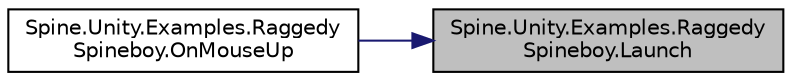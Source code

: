 digraph "Spine.Unity.Examples.RaggedySpineboy.Launch"
{
 // LATEX_PDF_SIZE
  edge [fontname="Helvetica",fontsize="10",labelfontname="Helvetica",labelfontsize="10"];
  node [fontname="Helvetica",fontsize="10",shape=record];
  rankdir="RL";
  Node1 [label="Spine.Unity.Examples.Raggedy\lSpineboy.Launch",height=0.2,width=0.4,color="black", fillcolor="grey75", style="filled", fontcolor="black",tooltip=" "];
  Node1 -> Node2 [dir="back",color="midnightblue",fontsize="10",style="solid",fontname="Helvetica"];
  Node2 [label="Spine.Unity.Examples.Raggedy\lSpineboy.OnMouseUp",height=0.2,width=0.4,color="black", fillcolor="white", style="filled",URL="$class_spine_1_1_unity_1_1_examples_1_1_raggedy_spineboy.html#af775b7760436959e7ccccd12dc6e3a6d",tooltip=" "];
}

